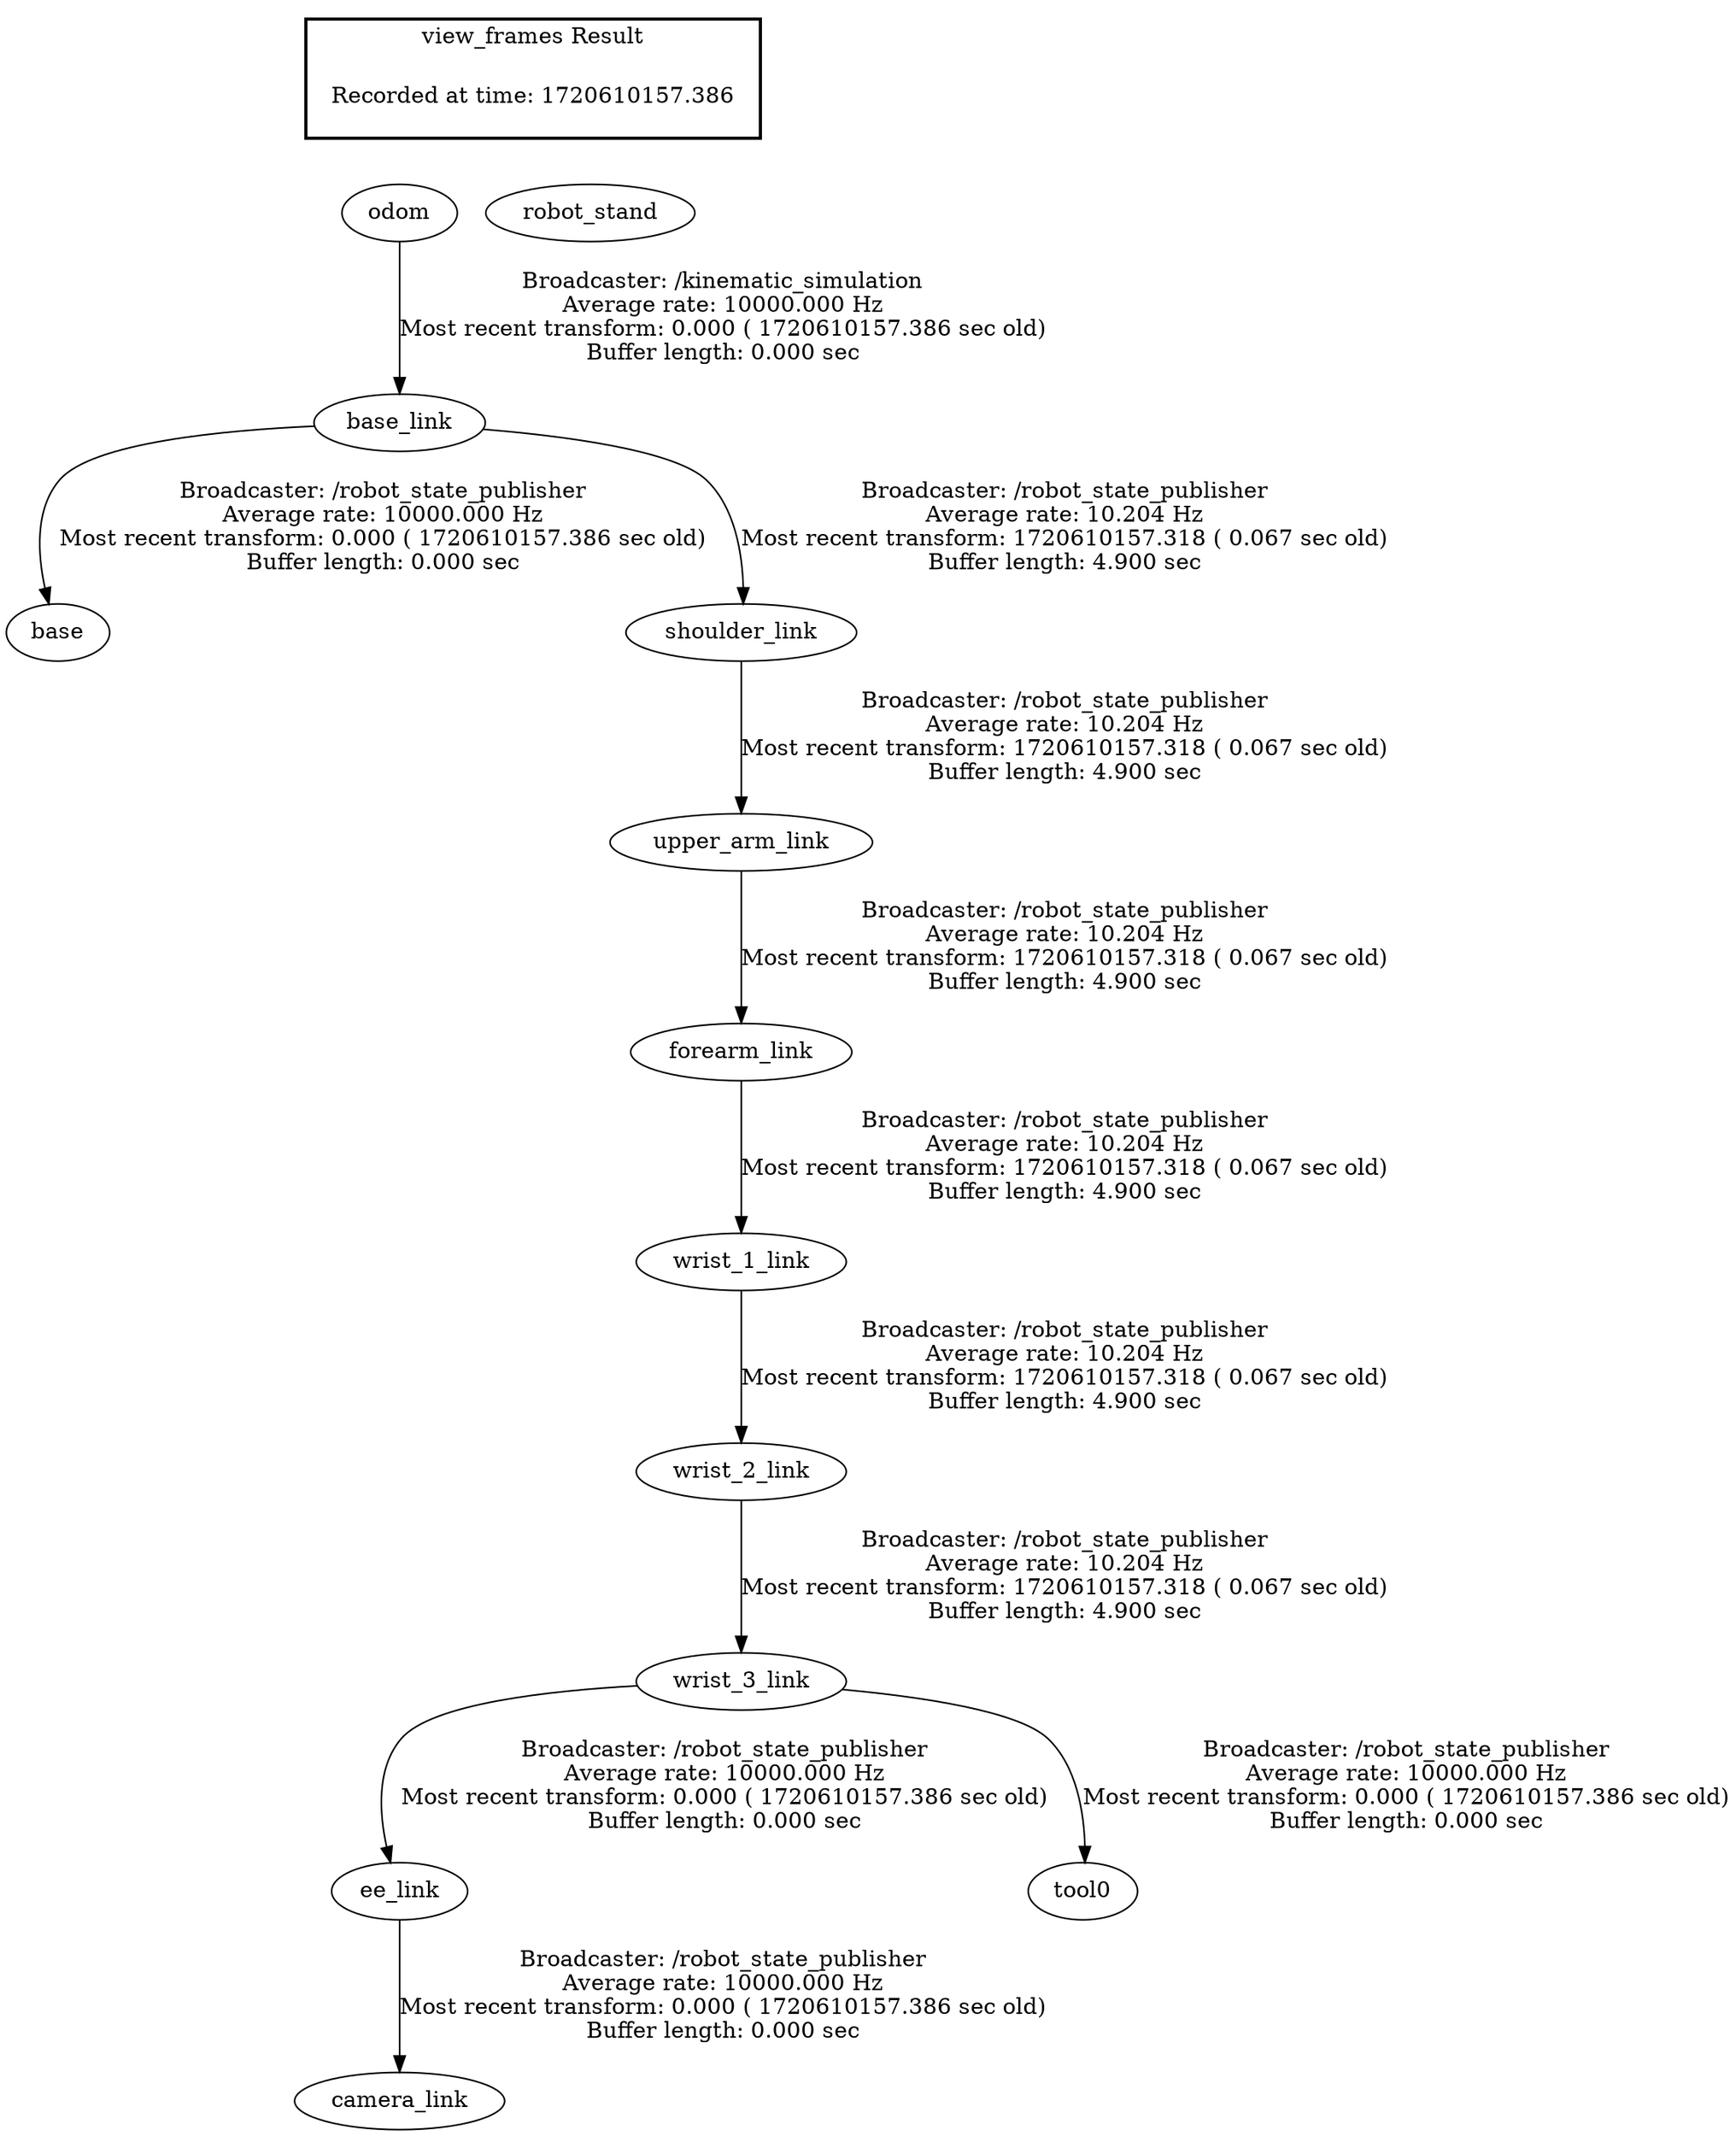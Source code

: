 digraph G {
"base_link" -> "base"[label="Broadcaster: /robot_state_publisher\nAverage rate: 10000.000 Hz\nMost recent transform: 0.000 ( 1720610157.386 sec old)\nBuffer length: 0.000 sec\n"];
"odom" -> "base_link"[label="Broadcaster: /kinematic_simulation\nAverage rate: 10000.000 Hz\nMost recent transform: 0.000 ( 1720610157.386 sec old)\nBuffer length: 0.000 sec\n"];
"ee_link" -> "camera_link"[label="Broadcaster: /robot_state_publisher\nAverage rate: 10000.000 Hz\nMost recent transform: 0.000 ( 1720610157.386 sec old)\nBuffer length: 0.000 sec\n"];
"wrist_3_link" -> "ee_link"[label="Broadcaster: /robot_state_publisher\nAverage rate: 10000.000 Hz\nMost recent transform: 0.000 ( 1720610157.386 sec old)\nBuffer length: 0.000 sec\n"];
"wrist_2_link" -> "wrist_3_link"[label="Broadcaster: /robot_state_publisher\nAverage rate: 10.204 Hz\nMost recent transform: 1720610157.318 ( 0.067 sec old)\nBuffer length: 4.900 sec\n"];
"wrist_3_link" -> "tool0"[label="Broadcaster: /robot_state_publisher\nAverage rate: 10000.000 Hz\nMost recent transform: 0.000 ( 1720610157.386 sec old)\nBuffer length: 0.000 sec\n"];
"upper_arm_link" -> "forearm_link"[label="Broadcaster: /robot_state_publisher\nAverage rate: 10.204 Hz\nMost recent transform: 1720610157.318 ( 0.067 sec old)\nBuffer length: 4.900 sec\n"];
"shoulder_link" -> "upper_arm_link"[label="Broadcaster: /robot_state_publisher\nAverage rate: 10.204 Hz\nMost recent transform: 1720610157.318 ( 0.067 sec old)\nBuffer length: 4.900 sec\n"];
"base_link" -> "shoulder_link"[label="Broadcaster: /robot_state_publisher\nAverage rate: 10.204 Hz\nMost recent transform: 1720610157.318 ( 0.067 sec old)\nBuffer length: 4.900 sec\n"];
"forearm_link" -> "wrist_1_link"[label="Broadcaster: /robot_state_publisher\nAverage rate: 10.204 Hz\nMost recent transform: 1720610157.318 ( 0.067 sec old)\nBuffer length: 4.900 sec\n"];
"wrist_1_link" -> "wrist_2_link"[label="Broadcaster: /robot_state_publisher\nAverage rate: 10.204 Hz\nMost recent transform: 1720610157.318 ( 0.067 sec old)\nBuffer length: 4.900 sec\n"];
edge [style=invis];
 subgraph cluster_legend { style=bold; color=black; label ="view_frames Result";
"Recorded at time: 1720610157.386"[ shape=plaintext ] ;
 }->"robot_stand";
edge [style=invis];
 subgraph cluster_legend { style=bold; color=black; label ="view_frames Result";
"Recorded at time: 1720610157.386"[ shape=plaintext ] ;
 }->"odom";
}